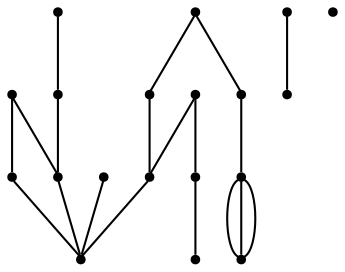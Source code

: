 graph {
  node [shape=point,comment="{\"directed\":false,\"doi\":\"10.1007/978-3-031-49272-3_5\",\"figure\":\"3 (3)\"}"]

  v0 [pos="1619.8121819710896,1308.0253017749676"]
  v1 [pos="1531.8440921046454,1308.0253017749674"]
  v2 [pos="1514.2495584581416,1519.1490105175626"]
  v3 [pos="1584.6274386904856,1325.619492613565"]
  v4 [pos="1514.2495584581416,1360.806952270003"]
  v5 [pos="1584.6274386904856,1448.7709436165867"]
  v6 [pos="1602.2198739192052,1343.2085646472724"]
  v7 [pos="1637.4067156175931,1448.770943616587"]
  v8 [pos="1355.907658018086,1255.2456224967223"]
  v9 [pos="1426.2835670094814,1272.8409897066294"]
  v10 [pos="1408.6879841540858,1483.9584032730245"]
  v11 [pos="1355.907658018086,1448.7709436165867"]
  v12 [pos="1289.0511771810168,1300.986786082702"]
  v13 [pos="1320.7218337343813,1290.4309837610936"]
  v14 [pos="1267.9395681516419,1536.74123013937"]
  v15 [pos="1258.3213112674925,1503.2039968741656"]
  v16 [pos="1250.3450345051383,1378.4023194799101"]
  v17 [pos="1215.1592102214336,1343.2085646472724"]
  v18 [pos="1197.5657575780306,1431.1809495621224"]

  v0 -- v1 [id="-1",pos="1619.8121819710896,1308.0253017749676 1575.8303626324869,1264.0356278943414 1575.8303626324869,1264.0356278943414 1575.8303626324869,1264.0356278943414 1531.8440921046454,1308.0253017749674 1531.8440921046454,1308.0253017749674 1531.8440921046454,1308.0253017749674"]
  v18 -- v4 [id="-2",pos="1197.5657575780306,1431.1809495621224 1250.3451616819737,1325.6154230047086 1250.3451616819737,1325.6154230047086 1250.3451616819737,1325.6154230047086 1320.7188450787496,1360.8039318571798 1320.7188450787496,1360.8039318571798 1320.7188450787496,1360.8039318571798 1514.2495584581416,1360.806952270003 1514.2495584581416,1360.806952270003 1514.2495584581416,1360.806952270003"]
  v17 -- v3 [id="-3",pos="1215.1592102214336,1343.2085646472724 1320.7229147374821,1395.9965103185075 1320.7229147374821,1395.9965103185075 1320.7229147374821,1395.9965103185075 1514.2495584581416,1395.9965103185075 1514.2495584581416,1395.9965103185075 1514.2495584581416,1395.9965103185075 1584.6274386904856,1325.619492613565 1584.6274386904856,1325.619492613565 1584.6274386904856,1325.619492613565"]
  v1 -- v2 [id="-4",pos="1531.8440921046454,1308.0253017749674 1611.0151059130908,1387.1953452903526 1611.0151059130908,1387.1953452903526 1611.0151059130908,1387.1953452903526 1514.2498128118125,1483.9595796443346 1514.2498128118125,1483.9595796443346 1514.2498128118125,1483.9595796443346 1514.2495584581416,1519.1490105175626 1514.2495584581416,1519.1490105175626 1514.2495584581416,1519.1490105175626"]
  v16 -- v0 [id="-5",pos="1250.3450345051383,1378.4023194799101 1320.7187179019143,1413.5866315482483 1320.7187179019143,1413.5866315482483 1320.7187179019143,1413.5866315482483 1514.2495584581416,1413.5866315482483 1514.2495584581416,1413.5866315482483 1514.2495584581416,1413.5866315482483 1619.8121819710896,1308.0253017749676 1619.8121819710896,1308.0253017749676 1619.8121819710896,1308.0253017749676"]
  v15 -- v5 [id="-7",pos="1258.3213112674925,1503.2039968741656 1320.7187179019143,1378.3941802621976 1320.7187179019143,1378.3941802621976 1320.7187179019143,1378.3941802621976 1514.2495584581416,1378.3941802621976 1514.2495584581416,1378.3941802621976 1514.2495584581416,1378.3941802621976 1584.6274386904856,1448.7709436165867 1584.6274386904856,1448.7709436165867 1584.6274386904856,1448.7709436165867"]
  v3 -- v9 [id="-9",pos="1584.6274386904856,1325.619492613565 1531.8440921046454,1272.8369200977731 1531.8440921046454,1272.8369200977731 1531.8440921046454,1272.8369200977731 1426.2835670094814,1272.8409897066294 1426.2835670094814,1272.8409897066294 1426.2835670094814,1272.8409897066294"]
  v18 -- v9 [id="-10",pos="1197.5657575780306,1431.1809495621224 1338.317448383986,1501.549573698799 1338.317448383986,1501.549573698799 1338.317448383986,1501.549573698799 1426.2856654272655,1501.549573698799 1426.2856654272655,1501.549573698799 1426.2856654272655,1501.549573698799 1426.2835670094814,1272.8409897066294 1426.2835670094814,1272.8409897066294 1426.2835670094814,1272.8409897066294"]
  v16 -- v12 [id="-11",pos="1250.3450345051383,1378.4023194799101 1289.0511771810168,1300.986786082702 1289.0511771810168,1300.986786082702 1289.0511771810168,1300.986786082702"]
  v4 -- v2 [id="-12",pos="1514.2495584581416,1360.806952270003 1565.1576826060707,1411.7073624835703 1565.1576826060707,1411.7073624835703 1565.1576826060707,1411.7073624835703 1492.533605106966,1484.3263531425096 1492.533605106966,1484.3263531425096 1492.533605106966,1484.3263531425096 1514.2495584581416,1519.1490105175626 1514.2495584581416,1519.1490105175626 1514.2495584581416,1519.1490105175626"]
  v14 -- v6 [id="-13",pos="1267.9395681516419,1536.74123013937 1320.7229147374821,1431.1809495621224 1320.7229147374821,1431.1809495621224 1320.7229147374821,1431.1809495621224 1514.2495584581416,1431.1809495621224 1514.2495584581416,1431.1809495621224 1514.2495584581416,1431.1809495621224 1602.2198739192052,1343.2085646472724 1602.2198739192052,1343.2085646472724 1602.2198739192052,1343.2085646472724"]
  v12 -- v10 [id="-15",pos="1289.0511771810168,1300.986786082702 1338.3175755608213,1325.6196197888416 1338.3175755608213,1325.6196197888416 1338.3175755608213,1325.6196197888416 1408.6870621220291,1325.6196197888416 1408.6870621220291,1325.6196197888416 1408.6870621220291,1325.6196197888416 1408.6879841540858,1483.9584032730245 1408.6879841540858,1483.9584032730245 1408.6879841540858,1483.9584032730245"]
  v8 -- v10 [id="-17",pos="1355.907658018086,1255.2456224967223 1267.9395681516419,1431.1808223868456 1267.9395681516419,1431.1808223868456 1267.9395681516419,1431.1808223868456 1373.5021916645899,1483.9594524690579 1373.5021916645899,1483.9594524690579 1373.5021916645899,1483.9594524690579 1408.6879841540858,1483.9584032730245 1408.6879841540858,1483.9584032730245 1408.6879841540858,1483.9584032730245"]
  v10 -- v8 [id="-19",pos="1408.6879841540858,1483.9584032730245 1391.096598134258,1466.3651344551838 1391.096598134258,1466.3651344551838 1391.096598134258,1466.3651344551838 1391.096598134258,1290.4309837610936 1391.096598134258,1290.4309837610936 1391.096598134258,1290.4309837610936 1355.907658018086,1255.2456224967223 1355.907658018086,1255.2456224967223 1355.907658018086,1255.2456224967223"]
  v10 -- v8 [id="-20",pos="1408.6879841540858,1483.9584032730245 1461.4704087078694,1483.9595796443346 1461.4704087078694,1483.9595796443346 1461.4704087078694,1483.9595796443346 1461.4704087078694,1255.246798868032 1461.4704087078694,1255.246798868032 1461.4704087078694,1255.246798868032 1355.907658018086,1255.2456224967223 1355.907658018086,1255.2456224967223 1355.907658018086,1255.2456224967223"]
  v11 -- v15 [id="-21",pos="1355.907658018086,1448.7709436165867 1314.6179179311418,1531.3457236413822 1314.6179179311418,1531.3457236413822 1314.6179179311418,1531.3457236413822 1258.3213112674925,1503.2039968741656 1258.3213112674925,1503.2039968741656 1258.3213112674925,1503.2039968741656"]
  v11 -- v1 [id="-23",pos="1355.907658018086,1448.7709436165867 1355.9077851949216,1343.2096138433058 1355.9077851949216,1343.2096138433058 1355.9077851949216,1343.2096138433058 1496.6593488240414,1343.2096138433058 1496.6593488240414,1343.2096138433058 1496.6593488240414,1343.2096138433058 1531.8440921046454,1308.0253017749674 1531.8440921046454,1308.0253017749674 1531.8440921046454,1308.0253017749674"]
  v9 -- v2 [id="-24",pos="1426.2835670094814,1272.8409897066294 1443.8799447200984,1290.4311109363705 1443.8799447200984,1290.4311109363705 1443.8799447200984,1290.4311109363705 1443.8799447200984,1501.553770482932 1443.8799447200984,1501.553770482932 1443.8799447200984,1501.553770482932 1514.2495584581416,1519.1490105175626 1514.2495584581416,1519.1490105175626 1514.2495584581416,1519.1490105175626"]
  v13 -- v2 [id="-25",pos="1320.7218337343813,1290.4309837610936 1232.7546976942026,1466.369331239317 1232.7546976942026,1466.369331239317 1232.7546976942026,1466.369331239317 1338.317448383986,1519.1521581056622 1338.317448383986,1519.1521581056622 1338.317448383986,1519.1521581056622 1514.2495584581416,1519.1490105175626 1514.2495584581416,1519.1490105175626 1514.2495584581416,1519.1490105175626"]
}
